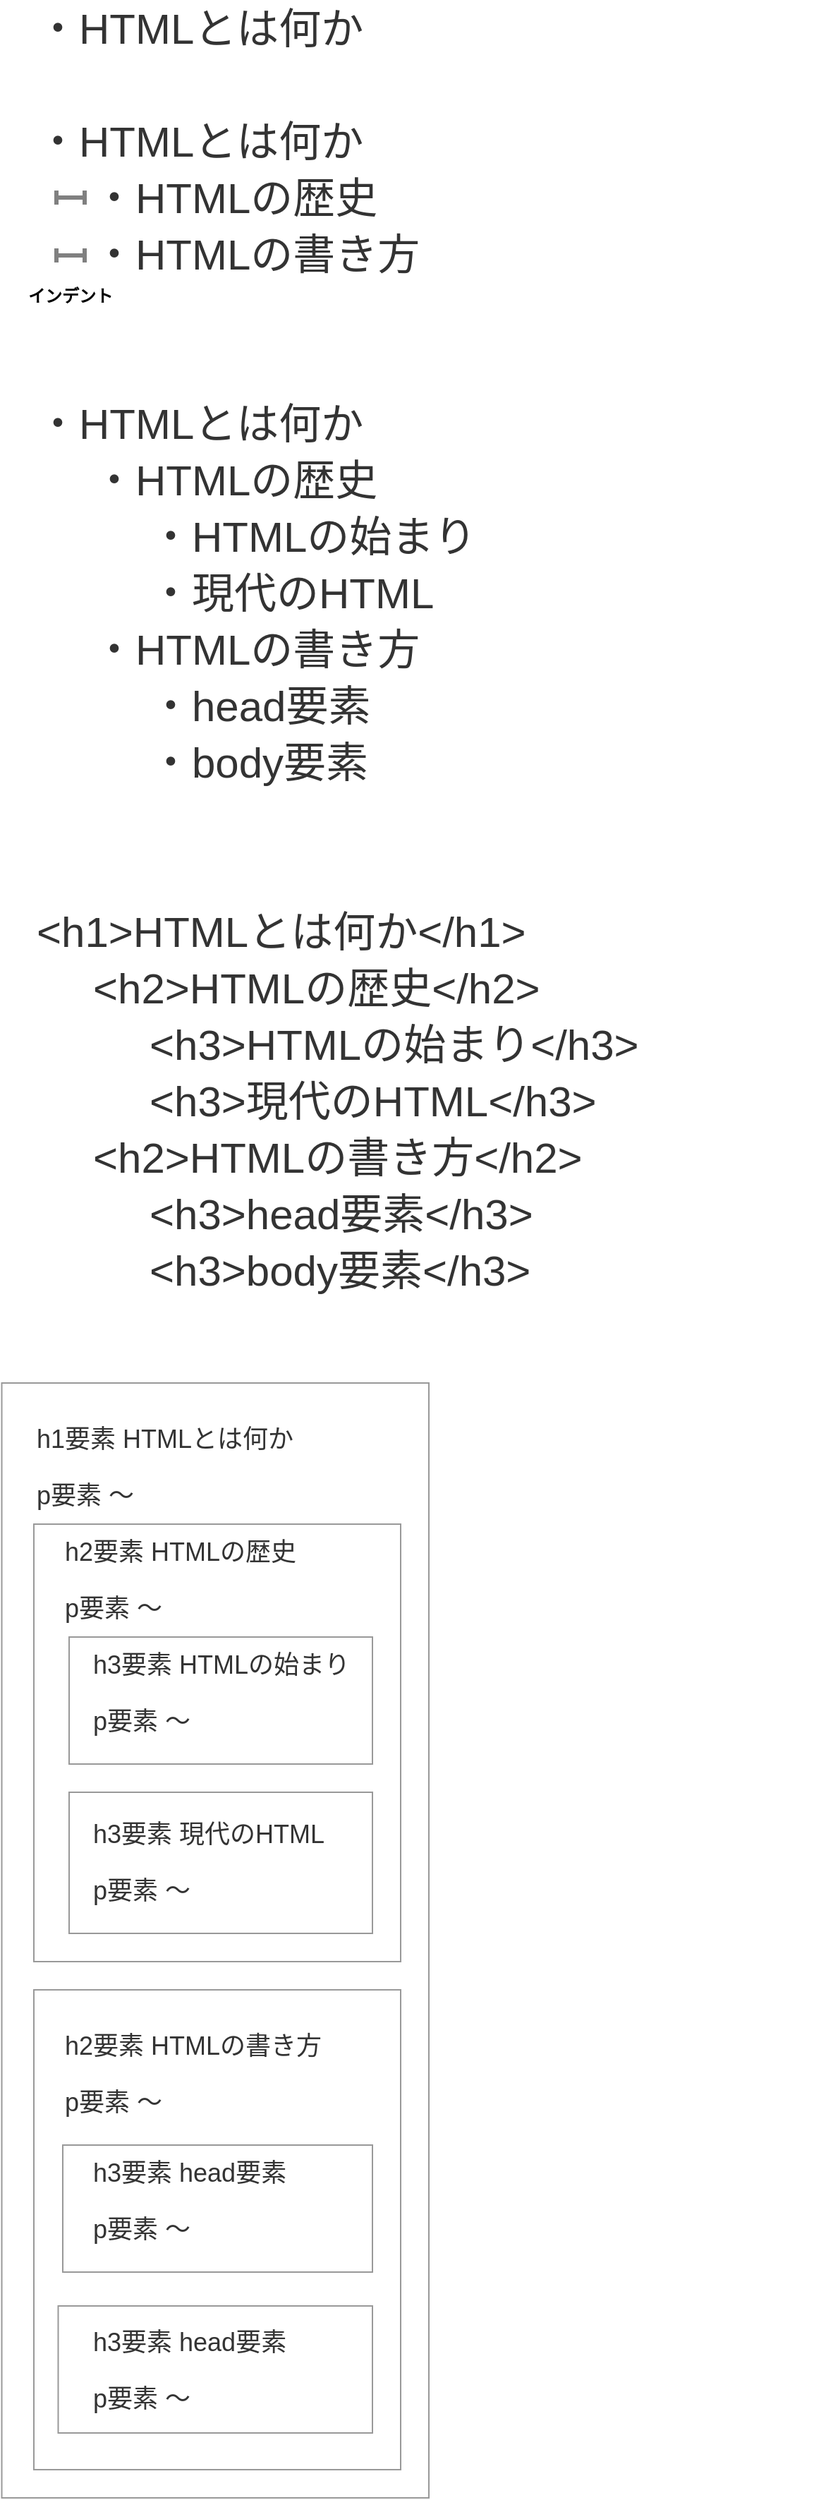 <mxfile version="14.1.8" type="device"><diagram id="67B2qVPKCzjwmlKUfe3U" name="ページ1"><mxGraphModel dx="1422" dy="862" grid="1" gridSize="10" guides="1" tooltips="1" connect="1" arrows="1" fold="1" page="1" pageScale="1" pageWidth="1169" pageHeight="827" background="#FFFFFF" math="0" shadow="0"><root><mxCell id="0"/><mxCell id="1" parent="0"/><mxCell id="zymbRJF6_oCSwgexWcY1-9" value="" style="rounded=0;whiteSpace=wrap;html=1;fillColor=none;strokeColor=#999999;" parent="1" vertex="1"><mxGeometry x="57.25" y="1020" width="302.75" height="790" as="geometry"/></mxCell><mxCell id="zymbRJF6_oCSwgexWcY1-21" value="" style="rounded=0;whiteSpace=wrap;html=1;fillColor=none;strokeColor=#999999;" parent="1" vertex="1"><mxGeometry x="80" y="1450" width="260" height="340" as="geometry"/></mxCell><mxCell id="zymbRJF6_oCSwgexWcY1-28" value="" style="rounded=0;whiteSpace=wrap;html=1;fillColor=none;strokeColor=#999999;" parent="1" vertex="1"><mxGeometry x="97.25" y="1674" width="222.75" height="90" as="geometry"/></mxCell><mxCell id="zymbRJF6_oCSwgexWcY1-11" value="" style="rounded=0;whiteSpace=wrap;html=1;fillColor=none;strokeColor=#999999;" parent="1" vertex="1"><mxGeometry x="80" y="1120" width="260" height="310" as="geometry"/></mxCell><mxCell id="zymbRJF6_oCSwgexWcY1-19" value="" style="rounded=0;whiteSpace=wrap;html=1;fillColor=none;strokeColor=#999999;" parent="1" vertex="1"><mxGeometry x="105" y="1310" width="215" height="100" as="geometry"/></mxCell><mxCell id="zymbRJF6_oCSwgexWcY1-13" value="" style="rounded=0;whiteSpace=wrap;html=1;fillColor=none;strokeColor=#999999;" parent="1" vertex="1"><mxGeometry x="105" y="1200" width="215" height="90" as="geometry"/></mxCell><mxCell id="zymbRJF6_oCSwgexWcY1-22" value="" style="rounded=0;whiteSpace=wrap;html=1;fillColor=none;strokeColor=#999999;" parent="1" vertex="1"><mxGeometry x="100.5" y="1560" width="219.5" height="90" as="geometry"/></mxCell><mxCell id="6FK7CWXa5-9mBd8hkXq1-16" value="・HTMLとは何か" style="text;html=1;strokeColor=none;fillColor=none;align=left;verticalAlign=middle;whiteSpace=wrap;rounded=0;fontSize=30;fontColor=#333333;" parent="1" vertex="1"><mxGeometry x="80" y="120" width="329" height="40" as="geometry"/></mxCell><mxCell id="GN-TZciF51GnGmJjs1k9-1" value="・HTMLの歴史" style="text;html=1;strokeColor=none;fillColor=none;align=left;verticalAlign=middle;whiteSpace=wrap;rounded=0;fontSize=30;fontColor=#333333;" parent="1" vertex="1"><mxGeometry x="120" y="160" width="329" height="40" as="geometry"/></mxCell><mxCell id="GN-TZciF51GnGmJjs1k9-2" value="・HTMLの書き方" style="text;html=1;strokeColor=none;fillColor=none;align=left;verticalAlign=middle;whiteSpace=wrap;rounded=0;fontSize=30;fontColor=#333333;" parent="1" vertex="1"><mxGeometry x="120" y="200" width="329" height="40" as="geometry"/></mxCell><mxCell id="GN-TZciF51GnGmJjs1k9-8" value="・HTMLとは何か" style="text;html=1;strokeColor=none;fillColor=none;align=left;verticalAlign=middle;whiteSpace=wrap;rounded=0;fontSize=30;fontColor=#333333;" parent="1" vertex="1"><mxGeometry x="80" y="320" width="329" height="40" as="geometry"/></mxCell><mxCell id="GN-TZciF51GnGmJjs1k9-9" value="・HTMLの歴史" style="text;html=1;strokeColor=none;fillColor=none;align=left;verticalAlign=middle;whiteSpace=wrap;rounded=0;fontSize=30;fontColor=#333333;" parent="1" vertex="1"><mxGeometry x="120" y="360" width="329" height="40" as="geometry"/></mxCell><mxCell id="GN-TZciF51GnGmJjs1k9-10" value="・HTMLの書き方" style="text;html=1;strokeColor=none;fillColor=none;align=left;verticalAlign=middle;whiteSpace=wrap;rounded=0;fontSize=30;fontColor=#333333;" parent="1" vertex="1"><mxGeometry x="120" y="480" width="329" height="40" as="geometry"/></mxCell><mxCell id="GN-TZciF51GnGmJjs1k9-13" value="・HTMLの始まり" style="text;html=1;strokeColor=none;fillColor=none;align=left;verticalAlign=middle;whiteSpace=wrap;rounded=0;fontSize=30;fontColor=#333333;" parent="1" vertex="1"><mxGeometry x="160" y="400" width="329" height="40" as="geometry"/></mxCell><mxCell id="GN-TZciF51GnGmJjs1k9-14" value="・現代のHTML" style="text;html=1;strokeColor=none;fillColor=none;align=left;verticalAlign=middle;whiteSpace=wrap;rounded=0;fontSize=30;fontColor=#333333;" parent="1" vertex="1"><mxGeometry x="160" y="440" width="329" height="40" as="geometry"/></mxCell><mxCell id="GN-TZciF51GnGmJjs1k9-15" value="・head要素" style="text;html=1;strokeColor=none;fillColor=none;align=left;verticalAlign=middle;whiteSpace=wrap;rounded=0;fontSize=30;fontColor=#333333;" parent="1" vertex="1"><mxGeometry x="160" y="520" width="329" height="40" as="geometry"/></mxCell><mxCell id="GN-TZciF51GnGmJjs1k9-16" value="・body要素" style="text;html=1;strokeColor=none;fillColor=none;align=left;verticalAlign=middle;whiteSpace=wrap;rounded=0;fontSize=30;fontColor=#333333;" parent="1" vertex="1"><mxGeometry x="160" y="560" width="329" height="40" as="geometry"/></mxCell><mxCell id="iuPADH0AODykfH4r0Po_-1" value="&amp;lt;h1&amp;gt;HTMLとは何か&amp;lt;/h1&amp;gt;" style="text;html=1;strokeColor=none;fillColor=none;align=left;verticalAlign=middle;whiteSpace=wrap;rounded=0;fontSize=30;fontColor=#333333;" parent="1" vertex="1"><mxGeometry x="80" y="680" width="480" height="40" as="geometry"/></mxCell><mxCell id="iuPADH0AODykfH4r0Po_-2" value="&amp;lt;h2&amp;gt;HTMLの歴史&amp;lt;/h2&amp;gt;" style="text;html=1;strokeColor=none;fillColor=none;align=left;verticalAlign=middle;whiteSpace=wrap;rounded=0;fontSize=30;fontColor=#333333;" parent="1" vertex="1"><mxGeometry x="120" y="720" width="440" height="40" as="geometry"/></mxCell><mxCell id="iuPADH0AODykfH4r0Po_-3" value="&amp;lt;h2&amp;gt;HTMLの書き方&amp;lt;/h2&amp;gt;" style="text;html=1;strokeColor=none;fillColor=none;align=left;verticalAlign=middle;whiteSpace=wrap;rounded=0;fontSize=30;fontColor=#333333;" parent="1" vertex="1"><mxGeometry x="120" y="840" width="480" height="40" as="geometry"/></mxCell><mxCell id="iuPADH0AODykfH4r0Po_-4" value="&amp;lt;h3&amp;gt;HTMLの始まり&amp;lt;/h3&amp;gt;" style="text;html=1;strokeColor=none;fillColor=none;align=left;verticalAlign=middle;whiteSpace=wrap;rounded=0;fontSize=30;fontColor=#333333;" parent="1" vertex="1"><mxGeometry x="160" y="760" width="480" height="40" as="geometry"/></mxCell><mxCell id="iuPADH0AODykfH4r0Po_-5" value="&amp;lt;h3&amp;gt;現代のHTML&amp;lt;/h3&amp;gt;" style="text;html=1;strokeColor=none;fillColor=none;align=left;verticalAlign=middle;whiteSpace=wrap;rounded=0;fontSize=30;fontColor=#333333;" parent="1" vertex="1"><mxGeometry x="160" y="800" width="440" height="40" as="geometry"/></mxCell><mxCell id="iuPADH0AODykfH4r0Po_-6" value="&amp;lt;h3&amp;gt;head要素&amp;lt;/h3&amp;gt;" style="text;html=1;strokeColor=none;fillColor=none;align=left;verticalAlign=middle;whiteSpace=wrap;rounded=0;fontSize=30;fontColor=#333333;" parent="1" vertex="1"><mxGeometry x="160" y="880" width="390" height="40" as="geometry"/></mxCell><mxCell id="iuPADH0AODykfH4r0Po_-7" value="&amp;lt;h3&amp;gt;body要素&amp;lt;/h3&amp;gt;" style="text;html=1;strokeColor=none;fillColor=none;align=left;verticalAlign=middle;whiteSpace=wrap;rounded=0;fontSize=30;fontColor=#333333;" parent="1" vertex="1"><mxGeometry x="160" y="920" width="370" height="40" as="geometry"/></mxCell><mxCell id="2" value="h1要素 HTMLとは何か" style="text;html=1;strokeColor=none;fillColor=none;align=left;verticalAlign=middle;whiteSpace=wrap;rounded=0;fontSize=18;fontColor=#333333;" parent="1" vertex="1"><mxGeometry x="80" y="1040" width="210" height="40" as="geometry"/></mxCell><mxCell id="3" value="h2要素 HTMLの歴史" style="text;html=1;strokeColor=none;fillColor=none;align=left;verticalAlign=middle;whiteSpace=wrap;rounded=0;fontSize=18;fontColor=#333333;" parent="1" vertex="1"><mxGeometry x="100" y="1120" width="200" height="40" as="geometry"/></mxCell><mxCell id="4" value="h2要素 HTMLの書き方" style="text;html=1;strokeColor=none;fillColor=none;align=left;verticalAlign=middle;whiteSpace=wrap;rounded=0;fontSize=18;fontColor=#333333;" parent="1" vertex="1"><mxGeometry x="100" y="1470" width="225" height="40" as="geometry"/></mxCell><mxCell id="5" value="h3要素 HTMLの始まり" style="text;html=1;strokeColor=none;fillColor=none;align=left;verticalAlign=middle;whiteSpace=wrap;rounded=0;fontSize=18;fontColor=#333333;" parent="1" vertex="1"><mxGeometry x="120" y="1200" width="210" height="40" as="geometry"/></mxCell><mxCell id="6" value="h3要素 現代のHTML" style="text;html=1;strokeColor=none;fillColor=none;align=left;verticalAlign=middle;whiteSpace=wrap;rounded=0;fontSize=18;fontColor=#333333;" parent="1" vertex="1"><mxGeometry x="120" y="1320" width="210" height="40" as="geometry"/></mxCell><mxCell id="7" value="h3要素 head要素" style="text;html=1;strokeColor=none;fillColor=none;align=left;verticalAlign=middle;whiteSpace=wrap;rounded=0;fontSize=18;fontColor=#333333;" parent="1" vertex="1"><mxGeometry x="120" y="1560" width="170" height="40" as="geometry"/></mxCell><mxCell id="zymbRJF6_oCSwgexWcY1-10" value="p要素 ～" style="text;html=1;strokeColor=none;fillColor=none;align=left;verticalAlign=middle;whiteSpace=wrap;rounded=0;fontSize=18;fontColor=#333333;" parent="1" vertex="1"><mxGeometry x="80" y="1080" width="90" height="40" as="geometry"/></mxCell><mxCell id="zymbRJF6_oCSwgexWcY1-12" value="p要素 ～" style="text;html=1;strokeColor=none;fillColor=none;align=left;verticalAlign=middle;whiteSpace=wrap;rounded=0;fontSize=18;fontColor=#333333;" parent="1" vertex="1"><mxGeometry x="100" y="1160" width="110" height="40" as="geometry"/></mxCell><mxCell id="zymbRJF6_oCSwgexWcY1-14" value="p要素 ～" style="text;html=1;strokeColor=none;fillColor=none;align=left;verticalAlign=middle;whiteSpace=wrap;rounded=0;fontSize=18;fontColor=#333333;" parent="1" vertex="1"><mxGeometry x="120" y="1240" width="100" height="40" as="geometry"/></mxCell><mxCell id="zymbRJF6_oCSwgexWcY1-18" value="p要素 ～" style="text;html=1;strokeColor=none;fillColor=none;align=left;verticalAlign=middle;whiteSpace=wrap;rounded=0;fontSize=18;fontColor=#333333;" parent="1" vertex="1"><mxGeometry x="120" y="1360" width="90" height="40" as="geometry"/></mxCell><mxCell id="zymbRJF6_oCSwgexWcY1-20" value="p要素 ～" style="text;html=1;strokeColor=none;fillColor=none;align=left;verticalAlign=middle;whiteSpace=wrap;rounded=0;fontSize=18;fontColor=#333333;" parent="1" vertex="1"><mxGeometry x="100" y="1510" width="90" height="40" as="geometry"/></mxCell><mxCell id="zymbRJF6_oCSwgexWcY1-23" value="p要素 ～" style="text;html=1;strokeColor=none;fillColor=none;align=left;verticalAlign=middle;whiteSpace=wrap;rounded=0;fontSize=18;fontColor=#333333;" parent="1" vertex="1"><mxGeometry x="120" y="1600" width="130" height="40" as="geometry"/></mxCell><mxCell id="zymbRJF6_oCSwgexWcY1-25" value="h3要素 head要素" style="text;html=1;strokeColor=none;fillColor=none;align=left;verticalAlign=middle;whiteSpace=wrap;rounded=0;fontSize=18;fontColor=#333333;" parent="1" vertex="1"><mxGeometry x="120" y="1680" width="170" height="40" as="geometry"/></mxCell><mxCell id="zymbRJF6_oCSwgexWcY1-26" value="p要素 ～" style="text;html=1;strokeColor=none;fillColor=none;align=left;verticalAlign=middle;whiteSpace=wrap;rounded=0;fontSize=18;fontColor=#333333;" parent="1" vertex="1"><mxGeometry x="120" y="1720" width="100" height="40" as="geometry"/></mxCell><mxCell id="lC5MGlnEvn0JO9R5eSdz-7" value="・HTMLとは何か" style="text;html=1;strokeColor=none;fillColor=none;align=left;verticalAlign=middle;whiteSpace=wrap;rounded=0;fontSize=30;fontColor=#333333;" vertex="1" parent="1"><mxGeometry x="80" y="40" width="329" height="40" as="geometry"/></mxCell><mxCell id="lC5MGlnEvn0JO9R5eSdz-8" value="" style="group" vertex="1" connectable="0" parent="1"><mxGeometry x="66" y="175" width="80" height="40" as="geometry"/></mxCell><mxCell id="GN-TZciF51GnGmJjs1k9-4" value="" style="shape=crossbar;whiteSpace=wrap;html=1;rounded=1;align=left;strokeWidth=3;strokeColor=#808080;" parent="lC5MGlnEvn0JO9R5eSdz-8" vertex="1"><mxGeometry x="30" width="20" height="10" as="geometry"/></mxCell><mxCell id="lC5MGlnEvn0JO9R5eSdz-12" value="" style="shape=crossbar;whiteSpace=wrap;html=1;rounded=1;align=left;strokeWidth=3;strokeColor=#808080;" vertex="1" parent="1"><mxGeometry x="96" y="216" width="20" height="10" as="geometry"/></mxCell><mxCell id="lC5MGlnEvn0JO9R5eSdz-14" value="インデント" style="text;html=1;strokeColor=none;fillColor=none;align=center;verticalAlign=middle;whiteSpace=wrap;rounded=0;fontSize=12;fontStyle=1" vertex="1" parent="1"><mxGeometry x="71" y="240" width="70" height="20" as="geometry"/></mxCell></root></mxGraphModel></diagram></mxfile>